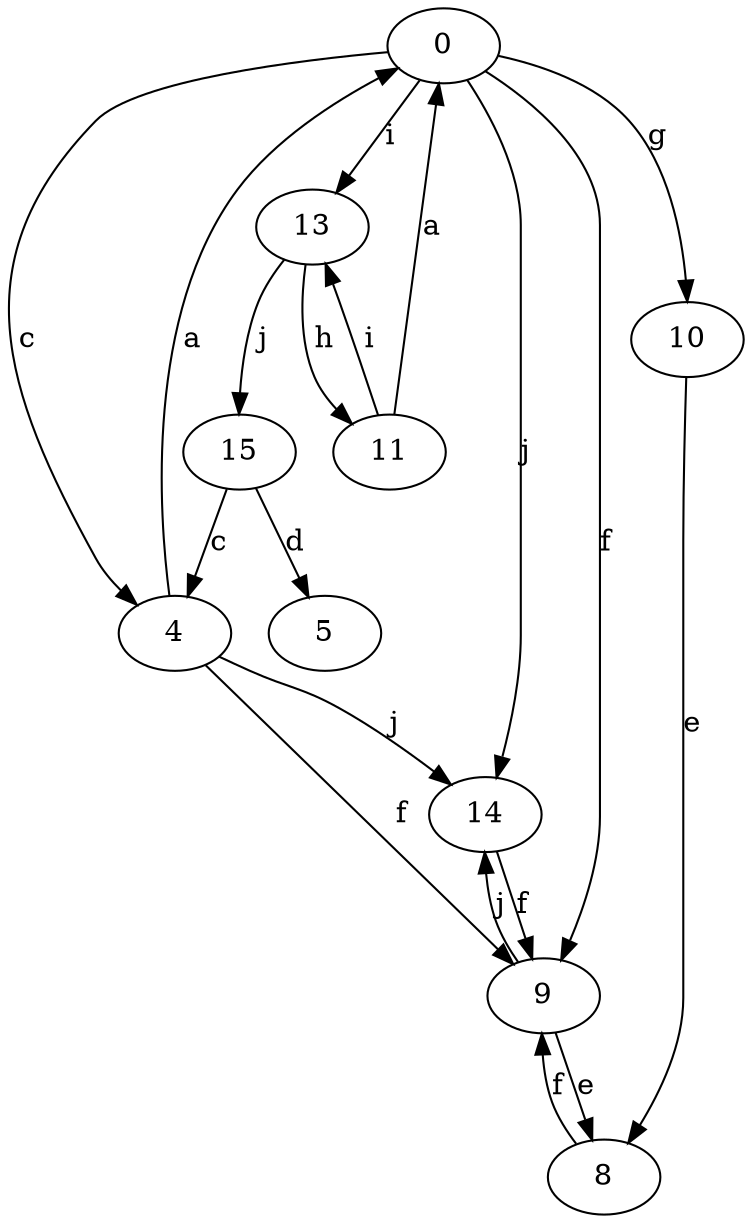 strict digraph  {
0;
4;
5;
8;
9;
10;
11;
13;
14;
15;
0 -> 4  [label=c];
0 -> 9  [label=f];
0 -> 10  [label=g];
0 -> 13  [label=i];
0 -> 14  [label=j];
4 -> 0  [label=a];
4 -> 9  [label=f];
4 -> 14  [label=j];
8 -> 9  [label=f];
9 -> 8  [label=e];
9 -> 14  [label=j];
10 -> 8  [label=e];
11 -> 0  [label=a];
11 -> 13  [label=i];
13 -> 11  [label=h];
13 -> 15  [label=j];
14 -> 9  [label=f];
15 -> 4  [label=c];
15 -> 5  [label=d];
}
